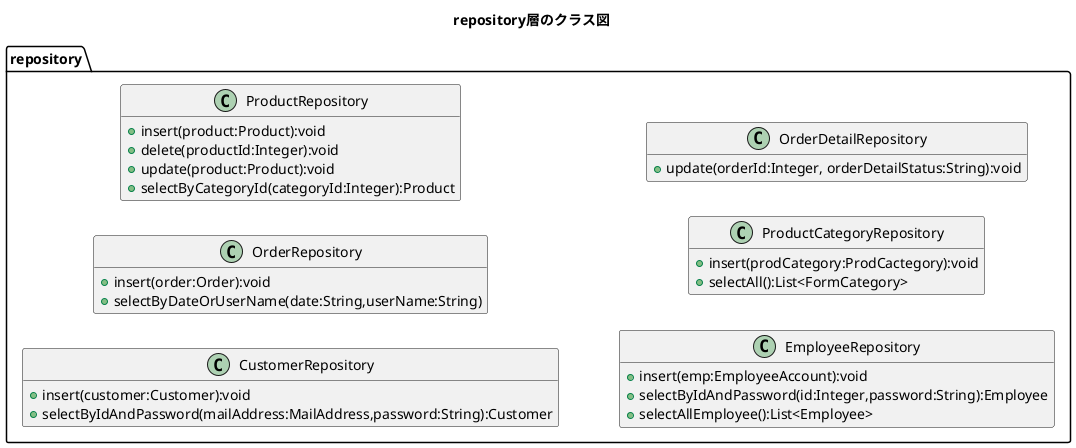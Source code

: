 @startuml
title repository層のクラス図
hide empty members
left to right direction

package repository{
    class CustomerRepository{
        +insert(customer:Customer):void
        +selectByIdAndPassword(mailAddress:MailAddress,password:String):Customer
    }

    class OrderRepository{
        +insert(order:Order):void
        +selectByDateOrUserName(date:String,userName:String)
    }

    class ProductRepository{
        +insert(product:Product):void
        +delete(productId:Integer):void
        +update(product:Product):void
        +selectByCategoryId(categoryId:Integer):Product
    }

    class EmployeeRepository{
        +insert(emp:EmployeeAccount):void
        +selectByIdAndPassword(id:Integer,password:String):Employee
        +selectAllEmployee():List<Employee>
    }

    class ProductCategoryRepository{
        +insert(prodCategory:ProdCactegory):void
        +selectAll():List<FormCategory>
    }

    class OrderDetailRepository{
        +update(orderId:Integer, orderDetailStatus:String):void
    }
}
@enduml